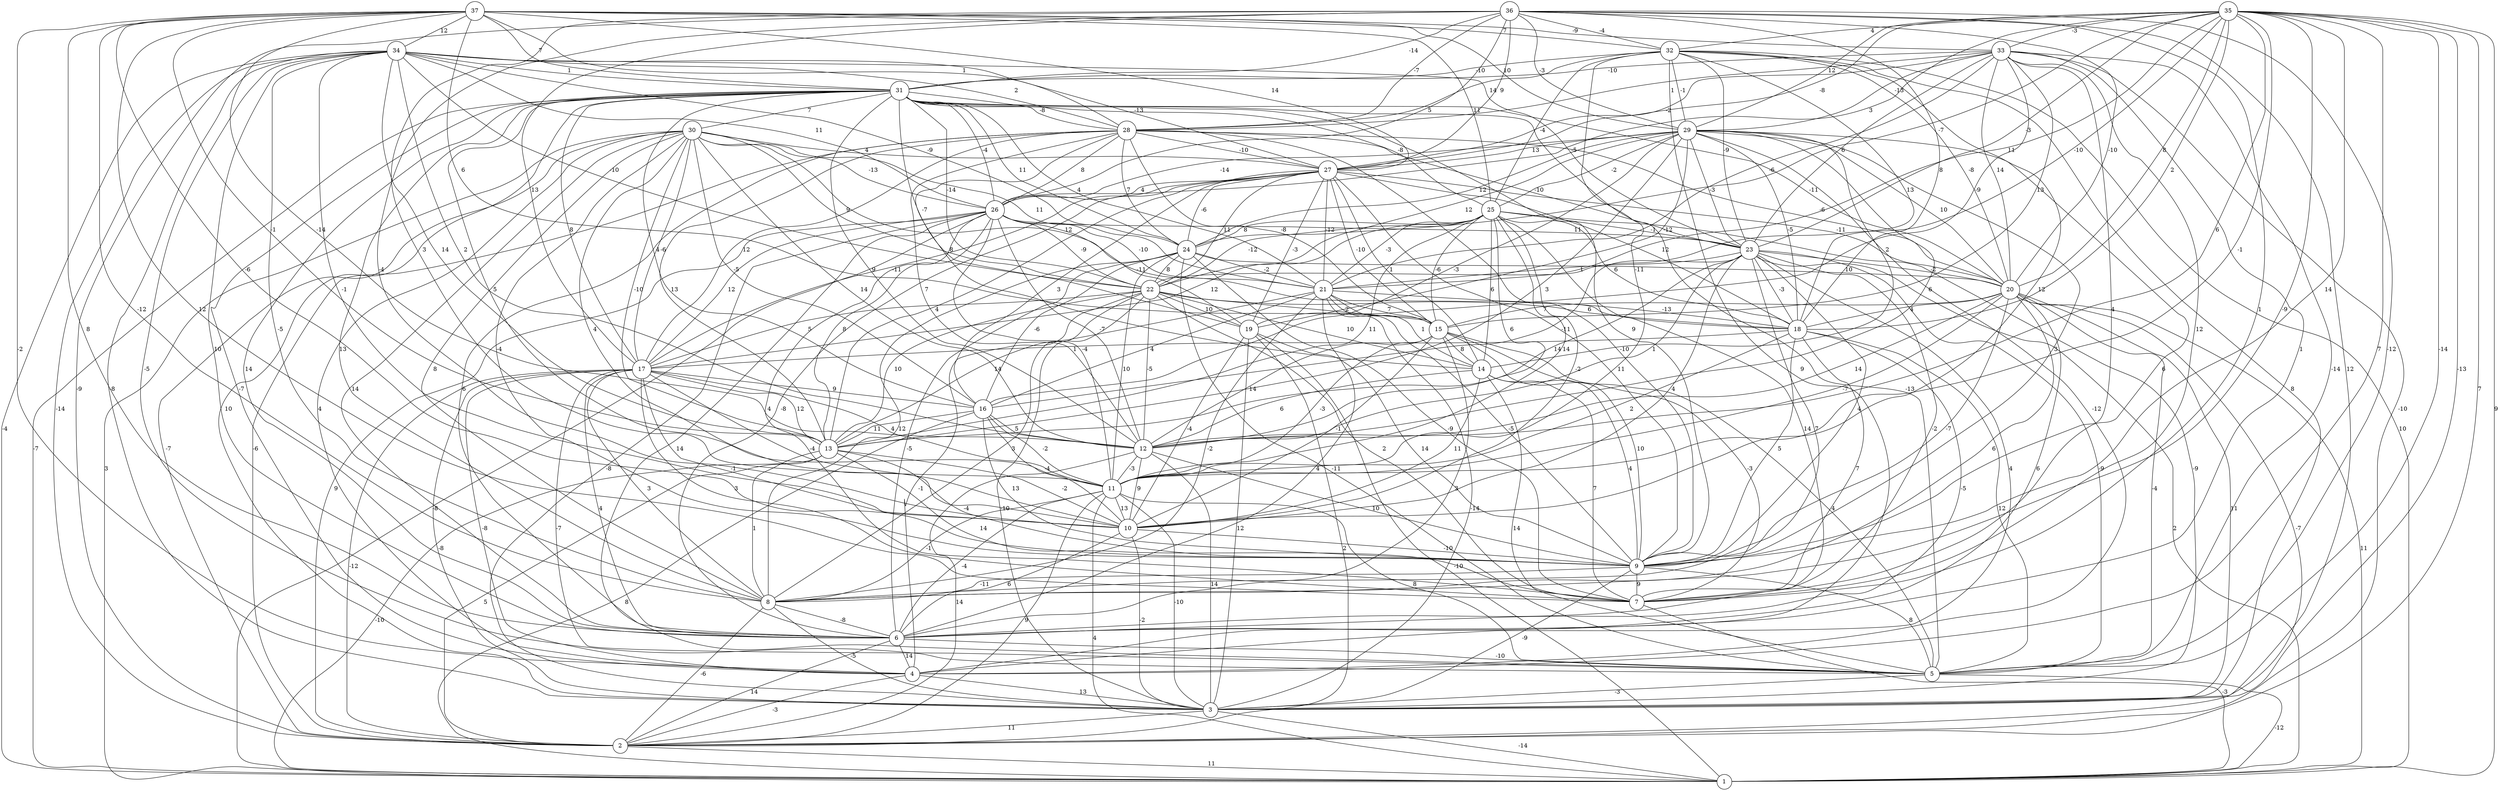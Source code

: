 graph { 
	 fontname="Helvetica,Arial,sans-serif" 
	 node [shape = circle]; 
	 37 -- 4 [label = "-2"];
	 37 -- 6 [label = "8"];
	 37 -- 7 [label = "12"];
	 37 -- 8 [label = "-12"];
	 37 -- 10 [label = "-6"];
	 37 -- 12 [label = "-14"];
	 37 -- 13 [label = "-1"];
	 37 -- 15 [label = "6"];
	 37 -- 25 [label = "11"];
	 37 -- 27 [label = "14"];
	 37 -- 28 [label = "1"];
	 37 -- 29 [label = "10"];
	 37 -- 31 [label = "7"];
	 37 -- 32 [label = "7"];
	 37 -- 33 [label = "-9"];
	 37 -- 34 [label = "12"];
	 36 -- 2 [label = "-9"];
	 36 -- 3 [label = "12"];
	 36 -- 5 [label = "-12"];
	 36 -- 7 [label = "1"];
	 36 -- 10 [label = "-4"];
	 36 -- 11 [label = "3"];
	 36 -- 17 [label = "13"];
	 36 -- 18 [label = "8"];
	 36 -- 20 [label = "-10"];
	 36 -- 26 [label = "5"];
	 36 -- 27 [label = "9"];
	 36 -- 28 [label = "-7"];
	 36 -- 29 [label = "-3"];
	 36 -- 31 [label = "-14"];
	 36 -- 32 [label = "-4"];
	 35 -- 1 [label = "9"];
	 35 -- 2 [label = "7"];
	 35 -- 3 [label = "-13"];
	 35 -- 4 [label = "7"];
	 35 -- 5 [label = "-14"];
	 35 -- 8 [label = "-9"];
	 35 -- 9 [label = "14"];
	 35 -- 11 [label = "-1"];
	 35 -- 12 [label = "6"];
	 35 -- 18 [label = "2"];
	 35 -- 20 [label = "8"];
	 35 -- 21 [label = "11"];
	 35 -- 22 [label = "-10"];
	 35 -- 23 [label = "-3"];
	 35 -- 24 [label = "-7"];
	 35 -- 26 [label = "3"];
	 35 -- 27 [label = "-8"];
	 35 -- 29 [label = "12"];
	 35 -- 32 [label = "4"];
	 35 -- 33 [label = "-3"];
	 34 -- 1 [label = "-4"];
	 34 -- 2 [label = "-14"];
	 34 -- 3 [label = "-8"];
	 34 -- 5 [label = "-5"];
	 34 -- 6 [label = "10"];
	 34 -- 8 [label = "-5"];
	 34 -- 10 [label = "-1"];
	 34 -- 12 [label = "2"];
	 34 -- 13 [label = "14"];
	 34 -- 22 [label = "-10"];
	 34 -- 23 [label = "-5"];
	 34 -- 24 [label = "-9"];
	 34 -- 26 [label = "11"];
	 34 -- 27 [label = "-13"];
	 34 -- 28 [label = "2"];
	 34 -- 31 [label = "1"];
	 33 -- 2 [label = "-10"];
	 33 -- 5 [label = "-14"];
	 33 -- 6 [label = "1"];
	 33 -- 7 [label = "12"];
	 33 -- 9 [label = "4"];
	 33 -- 15 [label = "13"];
	 33 -- 19 [label = "-9"];
	 33 -- 20 [label = "14"];
	 33 -- 21 [label = "-6"];
	 33 -- 23 [label = "6"];
	 33 -- 27 [label = "-2"];
	 33 -- 28 [label = "1"];
	 33 -- 29 [label = "-13"];
	 33 -- 31 [label = "-10"];
	 32 -- 1 [label = "10"];
	 32 -- 3 [label = "8"];
	 32 -- 4 [label = "9"];
	 32 -- 10 [label = "12"];
	 32 -- 11 [label = "-11"];
	 32 -- 18 [label = "13"];
	 32 -- 20 [label = "-8"];
	 32 -- 23 [label = "-9"];
	 32 -- 25 [label = "-4"];
	 32 -- 28 [label = "14"];
	 32 -- 29 [label = "-1"];
	 32 -- 31 [label = "-10"];
	 31 -- 1 [label = "-7"];
	 31 -- 3 [label = "10"];
	 31 -- 4 [label = "-7"];
	 31 -- 5 [label = "-13"];
	 31 -- 6 [label = "14"];
	 31 -- 8 [label = "13"];
	 31 -- 9 [label = "9"];
	 31 -- 11 [label = "5"];
	 31 -- 12 [label = "9"];
	 31 -- 16 [label = "4"];
	 31 -- 17 [label = "8"];
	 31 -- 19 [label = "-7"];
	 31 -- 20 [label = "-11"];
	 31 -- 21 [label = "4"];
	 31 -- 22 [label = "-14"];
	 31 -- 24 [label = "11"];
	 31 -- 25 [label = "-8"];
	 31 -- 26 [label = "-4"];
	 31 -- 28 [label = "-8"];
	 31 -- 30 [label = "7"];
	 30 -- 1 [label = "3"];
	 30 -- 2 [label = "-7"];
	 30 -- 4 [label = "4"];
	 30 -- 6 [label = "14"];
	 30 -- 8 [label = "8"];
	 30 -- 9 [label = "-4"];
	 30 -- 10 [label = "4"];
	 30 -- 12 [label = "14"];
	 30 -- 13 [label = "-10"];
	 30 -- 16 [label = "-5"];
	 30 -- 17 [label = "-6"];
	 30 -- 18 [label = "12"];
	 30 -- 21 [label = "11"];
	 30 -- 22 [label = "9"];
	 30 -- 26 [label = "-13"];
	 30 -- 27 [label = "4"];
	 29 -- 4 [label = "-12"];
	 29 -- 7 [label = "6"];
	 29 -- 9 [label = "3"];
	 29 -- 12 [label = "6"];
	 29 -- 13 [label = "3"];
	 29 -- 14 [label = "2"];
	 29 -- 16 [label = "-3"];
	 29 -- 18 [label = "-5"];
	 29 -- 19 [label = "-12"];
	 29 -- 20 [label = "10"];
	 29 -- 22 [label = "12"];
	 29 -- 23 [label = "-3"];
	 29 -- 24 [label = "12"];
	 29 -- 25 [label = "-2"];
	 29 -- 26 [label = "-14"];
	 29 -- 27 [label = "13"];
	 28 -- 2 [label = "-6"];
	 28 -- 6 [label = "6"];
	 28 -- 9 [label = "-10"];
	 28 -- 12 [label = "7"];
	 28 -- 13 [label = "13"];
	 28 -- 14 [label = "8"];
	 28 -- 15 [label = "-8"];
	 28 -- 17 [label = "12"];
	 28 -- 20 [label = "-6"];
	 28 -- 23 [label = "-10"];
	 28 -- 24 [label = "7"];
	 28 -- 26 [label = "8"];
	 28 -- 27 [label = "-10"];
	 27 -- 6 [label = "-8"];
	 27 -- 9 [label = "11"];
	 27 -- 13 [label = "4"];
	 27 -- 14 [label = "1"];
	 27 -- 15 [label = "-10"];
	 27 -- 16 [label = "3"];
	 27 -- 17 [label = "-11"];
	 27 -- 18 [label = "12"];
	 27 -- 19 [label = "-3"];
	 27 -- 20 [label = "-11"];
	 27 -- 21 [label = "-12"];
	 27 -- 22 [label = "11"];
	 27 -- 24 [label = "-6"];
	 27 -- 26 [label = "4"];
	 26 -- 1 [label = "-8"];
	 26 -- 2 [label = "9"];
	 26 -- 3 [label = "-8"];
	 26 -- 5 [label = "14"];
	 26 -- 7 [label = "4"];
	 26 -- 11 [label = "-4"];
	 26 -- 12 [label = "-7"];
	 26 -- 13 [label = "8"];
	 26 -- 17 [label = "12"];
	 26 -- 19 [label = "-11"];
	 26 -- 21 [label = "-10"];
	 26 -- 22 [label = "-9"];
	 26 -- 23 [label = "11"];
	 25 -- 3 [label = "-9"];
	 25 -- 6 [label = "14"];
	 25 -- 10 [label = "-2"];
	 25 -- 11 [label = "14"];
	 25 -- 12 [label = "6"];
	 25 -- 13 [label = "11"];
	 25 -- 14 [label = "6"];
	 25 -- 15 [label = "-6"];
	 25 -- 17 [label = "12"];
	 25 -- 18 [label = "6"];
	 25 -- 21 [label = "-3"];
	 25 -- 22 [label = "-12"];
	 25 -- 23 [label = "-1"];
	 25 -- 24 [label = "8"];
	 24 -- 5 [label = "-11"];
	 24 -- 6 [label = "-5"];
	 24 -- 7 [label = "-9"];
	 24 -- 8 [label = "12"];
	 24 -- 11 [label = "10"];
	 24 -- 16 [label = "-6"];
	 24 -- 20 [label = "10"];
	 24 -- 21 [label = "-2"];
	 24 -- 22 [label = "8"];
	 23 -- 1 [label = "2"];
	 23 -- 4 [label = "4"];
	 23 -- 5 [label = "-9"];
	 23 -- 7 [label = "-2"];
	 23 -- 8 [label = "7"];
	 23 -- 9 [label = "4"];
	 23 -- 10 [label = "4"];
	 23 -- 12 [label = "1"];
	 23 -- 13 [label = "14"];
	 23 -- 16 [label = "-11"];
	 23 -- 18 [label = "-3"];
	 23 -- 20 [label = "-2"];
	 23 -- 21 [label = "1"];
	 22 -- 3 [label = "-10"];
	 22 -- 4 [label = "-1"];
	 22 -- 7 [label = "2"];
	 22 -- 8 [label = "3"];
	 22 -- 12 [label = "-5"];
	 22 -- 13 [label = "10"];
	 22 -- 14 [label = "10"];
	 22 -- 15 [label = "2"];
	 22 -- 17 [label = "5"];
	 22 -- 18 [label = "6"];
	 22 -- 19 [label = "10"];
	 21 -- 3 [label = "-14"];
	 21 -- 6 [label = "4"];
	 21 -- 8 [label = "-2"];
	 21 -- 9 [label = "-5"];
	 21 -- 13 [label = "14"];
	 21 -- 14 [label = "1"];
	 21 -- 15 [label = "7"];
	 21 -- 16 [label = "4"];
	 21 -- 18 [label = "-13"];
	 20 -- 1 [label = "11"];
	 20 -- 2 [label = "-7"];
	 20 -- 3 [label = "11"];
	 20 -- 5 [label = "-4"];
	 20 -- 6 [label = "6"];
	 20 -- 8 [label = "6"];
	 20 -- 9 [label = "-7"];
	 20 -- 11 [label = "-7"];
	 20 -- 12 [label = "14"];
	 20 -- 15 [label = "7"];
	 20 -- 18 [label = "4"];
	 19 -- 1 [label = "-10"];
	 19 -- 2 [label = "2"];
	 19 -- 3 [label = "12"];
	 19 -- 9 [label = "14"];
	 19 -- 10 [label = "-4"];
	 18 -- 5 [label = "12"];
	 18 -- 6 [label = "-5"];
	 18 -- 7 [label = "7"];
	 18 -- 9 [label = "5"];
	 18 -- 11 [label = "2"];
	 18 -- 17 [label = "1"];
	 17 -- 2 [label = "-12"];
	 17 -- 3 [label = "-8"];
	 17 -- 4 [label = "-8"];
	 17 -- 5 [label = "-7"];
	 17 -- 6 [label = "4"];
	 17 -- 7 [label = "3"];
	 17 -- 8 [label = "3"];
	 17 -- 9 [label = "-1"];
	 17 -- 10 [label = "-4"];
	 17 -- 11 [label = "4"];
	 17 -- 13 [label = "12"];
	 17 -- 16 [label = "9"];
	 16 -- 1 [label = "8"];
	 16 -- 9 [label = "13"];
	 16 -- 10 [label = "-4"];
	 16 -- 11 [label = "-2"];
	 16 -- 12 [label = "5"];
	 16 -- 13 [label = "11"];
	 15 -- 5 [label = "4"];
	 15 -- 6 [label = "3"];
	 15 -- 7 [label = "-3"];
	 15 -- 9 [label = "10"];
	 15 -- 10 [label = "-1"];
	 15 -- 11 [label = "-3"];
	 15 -- 12 [label = "14"];
	 15 -- 14 [label = "8"];
	 14 -- 5 [label = "14"];
	 14 -- 7 [label = "7"];
	 14 -- 9 [label = "4"];
	 14 -- 10 [label = "11"];
	 14 -- 12 [label = "6"];
	 13 -- 1 [label = "-10"];
	 13 -- 2 [label = "5"];
	 13 -- 7 [label = "14"];
	 13 -- 8 [label = "1"];
	 13 -- 9 [label = "-4"];
	 13 -- 10 [label = "-2"];
	 12 -- 2 [label = "14"];
	 12 -- 3 [label = "14"];
	 12 -- 9 [label = "10"];
	 12 -- 10 [label = "9"];
	 12 -- 11 [label = "-3"];
	 11 -- 1 [label = "4"];
	 11 -- 2 [label = "9"];
	 11 -- 3 [label = "-10"];
	 11 -- 5 [label = "8"];
	 11 -- 6 [label = "-4"];
	 11 -- 8 [label = "-1"];
	 11 -- 10 [label = "13"];
	 10 -- 3 [label = "-2"];
	 10 -- 6 [label = "6"];
	 10 -- 9 [label = "-10"];
	 9 -- 3 [label = "-9"];
	 9 -- 5 [label = "8"];
	 9 -- 7 [label = "9"];
	 9 -- 8 [label = "-11"];
	 8 -- 2 [label = "-6"];
	 8 -- 3 [label = "-5"];
	 8 -- 6 [label = "-8"];
	 7 -- 1 [label = "-3"];
	 6 -- 2 [label = "14"];
	 6 -- 4 [label = "14"];
	 6 -- 5 [label = "-10"];
	 5 -- 1 [label = "-12"];
	 5 -- 3 [label = "-3"];
	 4 -- 2 [label = "-3"];
	 4 -- 3 [label = "13"];
	 3 -- 1 [label = "-14"];
	 3 -- 2 [label = "11"];
	 2 -- 1 [label = "11"];
	 1;
	 2;
	 3;
	 4;
	 5;
	 6;
	 7;
	 8;
	 9;
	 10;
	 11;
	 12;
	 13;
	 14;
	 15;
	 16;
	 17;
	 18;
	 19;
	 20;
	 21;
	 22;
	 23;
	 24;
	 25;
	 26;
	 27;
	 28;
	 29;
	 30;
	 31;
	 32;
	 33;
	 34;
	 35;
	 36;
	 37;
}
